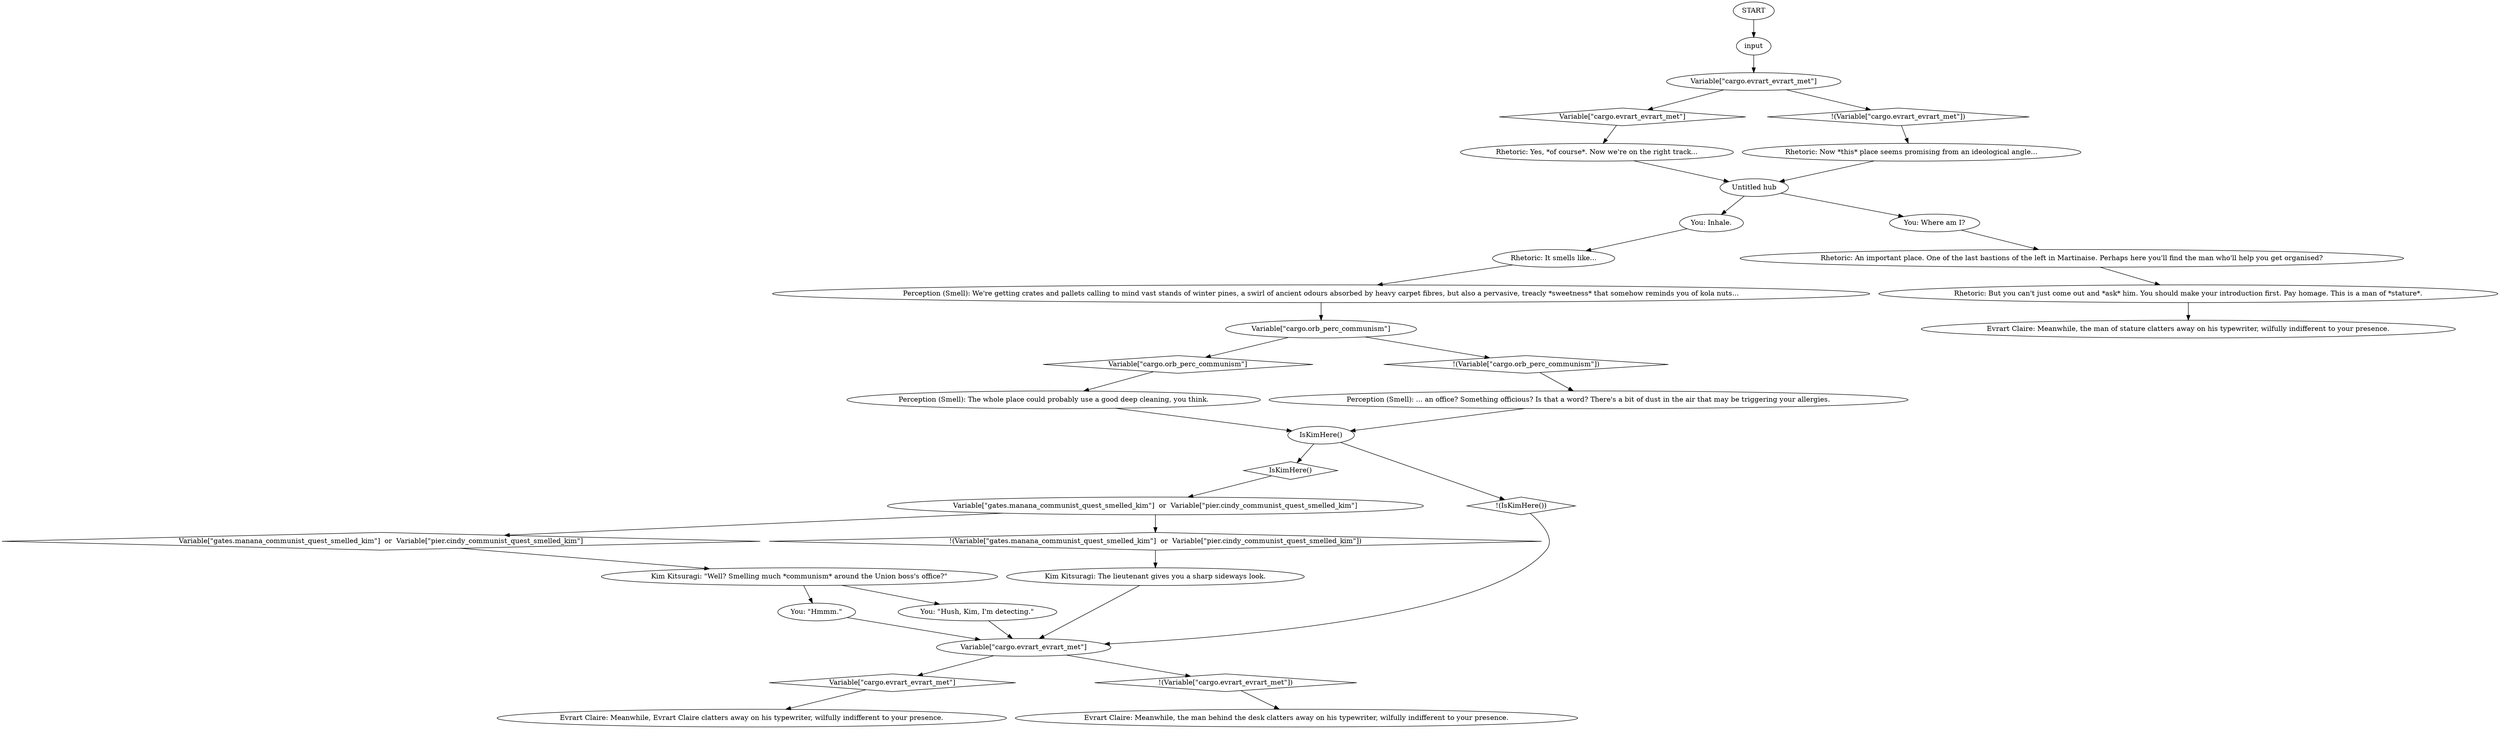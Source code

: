 # EVRART ORB / communistquest
# You get to attempt to smell Evrart and ask him about underground communism
# ==================================================
digraph G {
	  0 [label="START"];
	  1 [label="input"];
	  2 [label="Rhetoric: Yes, *of course*. Now we're on the right track..."];
	  3 [label="You: Inhale."];
	  4 [label="Rhetoric: But you can't just come out and *ask* him. You should make your introduction first. Pay homage. This is a man of *stature*."];
	  5 [label="Evrart Claire: Meanwhile, the man of stature clatters away on his typewriter, wilfully indifferent to your presence."];
	  6 [label="Untitled hub"];
	  7 [label="You: Where am I?"];
	  8 [label="Kim Kitsuragi: \"Well? Smelling much *communism* around the Union boss's office?\""];
	  9 [label="Perception (Smell): We're getting crates and pallets calling to mind vast stands of winter pines, a swirl of ancient odours absorbed by heavy carpet fibres, but also a pervasive, treacly *sweetness* that somehow reminds you of kola nuts..."];
	  10 [label="You: \"Hmmm.\""];
	  11 [label="IsKimHere()"];
	  12 [label="IsKimHere()", shape=diamond];
	  13 [label="!(IsKimHere())", shape=diamond];
	  15 [label="Kim Kitsuragi: The lieutenant gives you a sharp sideways look."];
	  16 [label="Rhetoric: Now *this* place seems promising from an ideological angle..."];
	  17 [label="Rhetoric: An important place. One of the last bastions of the left in Martinaise. Perhaps here you'll find the man who'll help you get organised?"];
	  18 [label="Perception (Smell): ... an office? Something officious? Is that a word? There's a bit of dust in the air that may be triggering your allergies."];
	  19 [label="Evrart Claire: Meanwhile, Evrart Claire clatters away on his typewriter, wilfully indifferent to your presence."];
	  20 [label="Variable[\"cargo.orb_perc_communism\"]"];
	  21 [label="Variable[\"cargo.orb_perc_communism\"]", shape=diamond];
	  22 [label="!(Variable[\"cargo.orb_perc_communism\"])", shape=diamond];
	  23 [label="You: \"Hush, Kim, I'm detecting.\""];
	  24 [label="Variable[\"cargo.evrart_evrart_met\"]"];
	  25 [label="Variable[\"cargo.evrart_evrart_met\"]", shape=diamond];
	  26 [label="!(Variable[\"cargo.evrart_evrart_met\"])", shape=diamond];
	  27 [label="Rhetoric: It smells like..."];
	  28 [label="Variable[\"gates.manana_communist_quest_smelled_kim\"]  or  Variable[\"pier.cindy_communist_quest_smelled_kim\"]"];
	  29 [label="Variable[\"gates.manana_communist_quest_smelled_kim\"]  or  Variable[\"pier.cindy_communist_quest_smelled_kim\"]", shape=diamond];
	  30 [label="!(Variable[\"gates.manana_communist_quest_smelled_kim\"]  or  Variable[\"pier.cindy_communist_quest_smelled_kim\"])", shape=diamond];
	  31 [label="Evrart Claire: Meanwhile, the man behind the desk clatters away on his typewriter, wilfully indifferent to your presence."];
	  32 [label="Variable[\"cargo.evrart_evrart_met\"]"];
	  33 [label="Variable[\"cargo.evrart_evrart_met\"]", shape=diamond];
	  34 [label="!(Variable[\"cargo.evrart_evrart_met\"])", shape=diamond];
	  35 [label="Perception (Smell): The whole place could probably use a good deep cleaning, you think."];
	  0 -> 1
	  1 -> 32
	  2 -> 6
	  3 -> 27
	  4 -> 5
	  6 -> 3
	  6 -> 7
	  7 -> 17
	  8 -> 10
	  8 -> 23
	  9 -> 20
	  10 -> 24
	  11 -> 12
	  11 -> 13
	  12 -> 28
	  13 -> 24
	  15 -> 24
	  16 -> 6
	  17 -> 4
	  18 -> 11
	  20 -> 21
	  20 -> 22
	  21 -> 35
	  22 -> 18
	  23 -> 24
	  24 -> 25
	  24 -> 26
	  25 -> 19
	  26 -> 31
	  27 -> 9
	  28 -> 29
	  28 -> 30
	  29 -> 8
	  30 -> 15
	  32 -> 33
	  32 -> 34
	  33 -> 2
	  34 -> 16
	  35 -> 11
}

